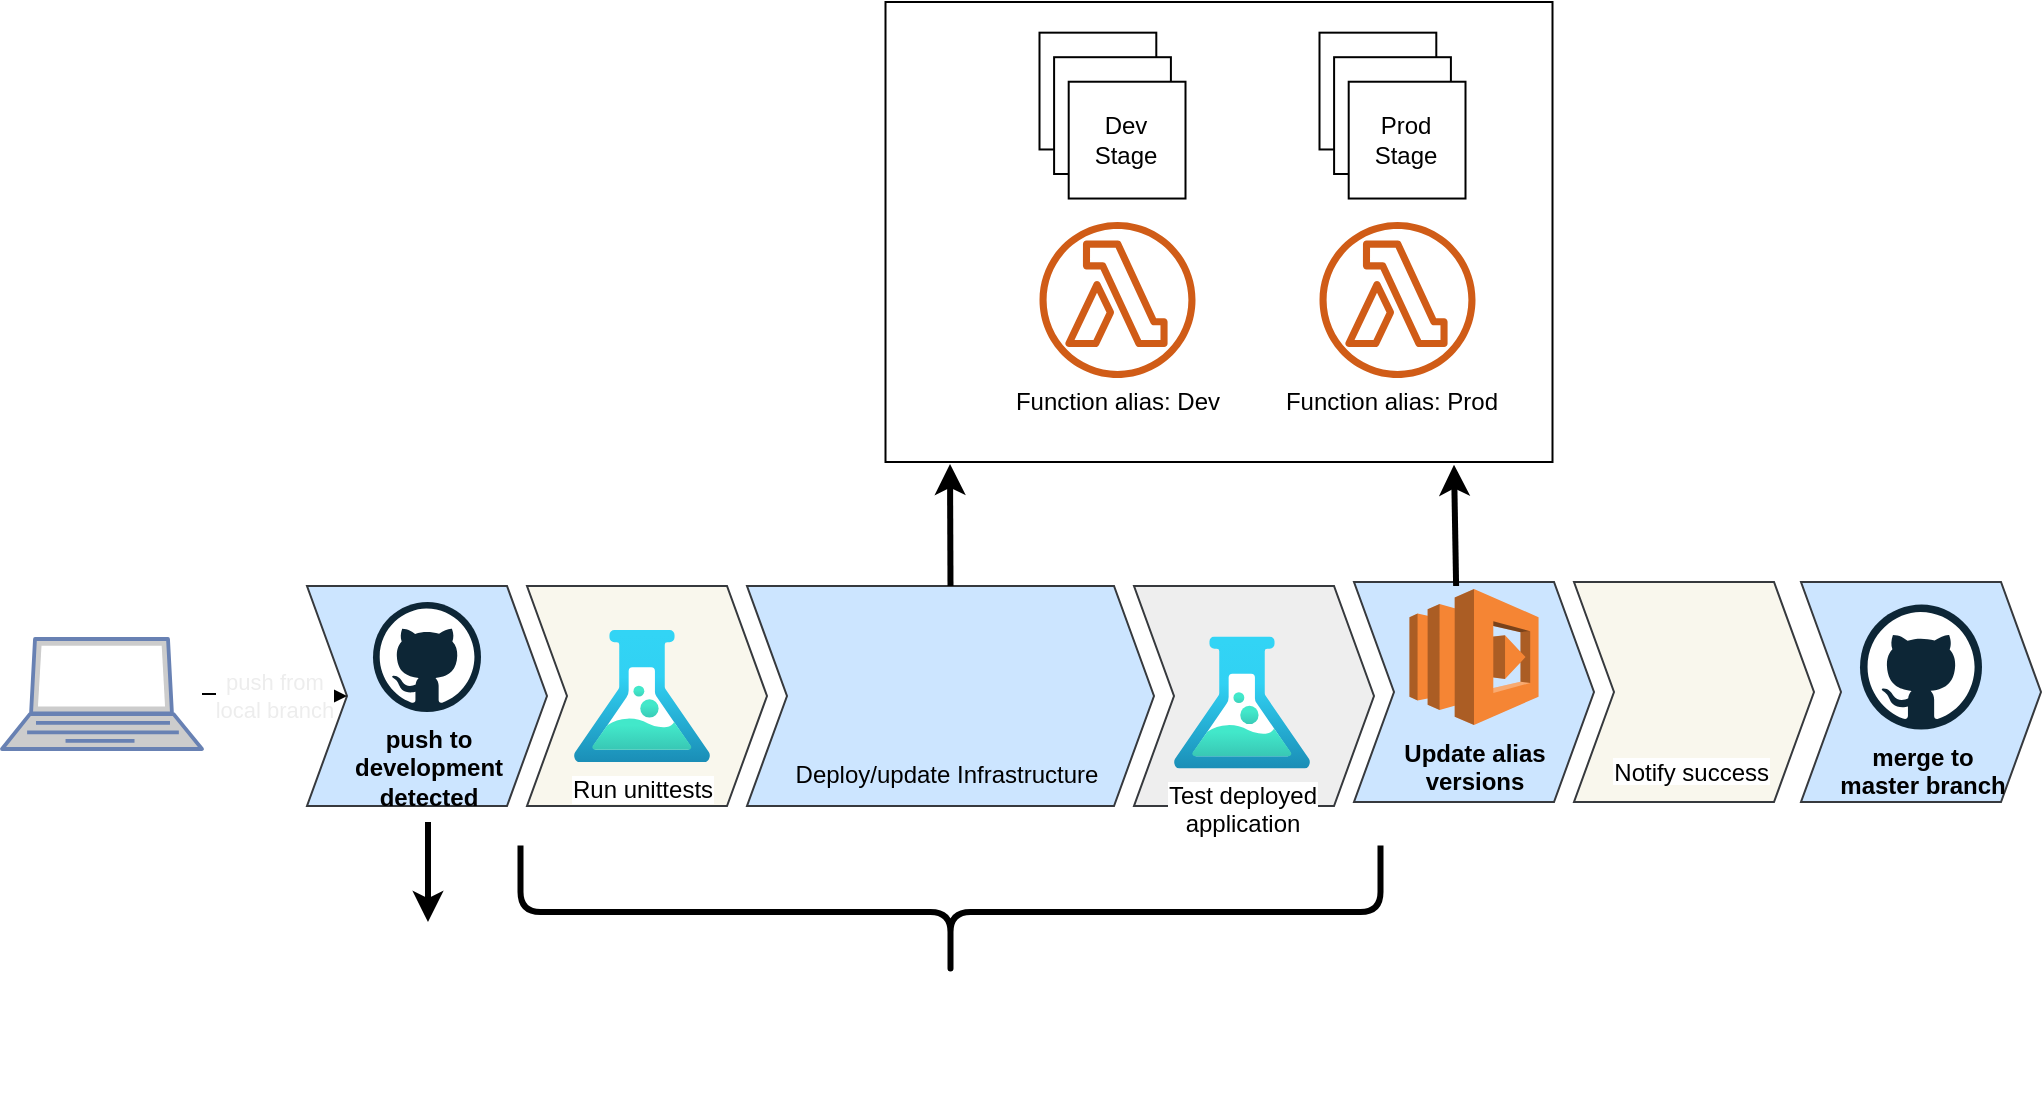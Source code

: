 <mxfile>
    <diagram id="DinOYG-t2vnIGwPmQIeH" name="Page-1">
        <mxGraphModel dx="1378" dy="760" grid="1" gridSize="10" guides="1" tooltips="1" connect="1" arrows="1" fold="1" page="1" pageScale="1" pageWidth="850" pageHeight="1100" math="0" shadow="0">
            <root>
                <mxCell id="0"/>
                <mxCell id="1" parent="0"/>
                <mxCell id="73" style="edgeStyle=orthogonalEdgeStyle;rounded=0;orthogonalLoop=1;jettySize=auto;html=1;strokeWidth=3;" parent="1" edge="1">
                    <mxGeometry relative="1" as="geometry">
                        <mxPoint x="227" y="450" as="sourcePoint"/>
                        <mxPoint x="227" y="500" as="targetPoint"/>
                        <Array as="points">
                            <mxPoint x="227" y="480"/>
                            <mxPoint x="227" y="480"/>
                        </Array>
                    </mxGeometry>
                </mxCell>
                <mxCell id="2" value="" style="shape=step;perimeter=stepPerimeter;whiteSpace=wrap;html=1;fixedSize=1;fillColor=#cce5ff;strokeColor=#36393d;" parent="1" vertex="1">
                    <mxGeometry x="166.5" y="332" width="120" height="110" as="geometry"/>
                </mxCell>
                <mxCell id="3" value="" style="shape=step;perimeter=stepPerimeter;whiteSpace=wrap;html=1;fixedSize=1;fillColor=#f9f7ed;strokeColor=#36393d;" parent="1" vertex="1">
                    <mxGeometry x="276.5" y="332" width="120" height="110" as="geometry"/>
                </mxCell>
                <mxCell id="4" value="" style="shape=step;perimeter=stepPerimeter;whiteSpace=wrap;html=1;fixedSize=1;fillColor=#cce5ff;strokeColor=#36393d;" parent="1" vertex="1">
                    <mxGeometry x="386.5" y="332" width="203.5" height="110" as="geometry"/>
                </mxCell>
                <mxCell id="5" value="" style="shape=step;perimeter=stepPerimeter;whiteSpace=wrap;html=1;fixedSize=1;fillColor=#eeeeee;strokeColor=#36393d;" parent="1" vertex="1">
                    <mxGeometry x="580" y="332" width="120" height="110" as="geometry"/>
                </mxCell>
                <mxCell id="6" value="&lt;font color=&quot;#000000&quot;&gt;&lt;b&gt;push to &lt;br&gt;development&lt;br&gt;detected&lt;/b&gt;&lt;br&gt;&lt;/font&gt;" style="dashed=0;outlineConnect=0;html=1;align=center;labelPosition=center;verticalLabelPosition=bottom;verticalAlign=top;shape=mxgraph.weblogos.github" parent="1" vertex="1">
                    <mxGeometry x="199.5" y="340" width="54" height="55" as="geometry"/>
                </mxCell>
                <mxCell id="80" value="&lt;font color=&quot;#ededed&quot;&gt;push from&lt;br&gt;local branch&lt;/font&gt;" style="edgeStyle=orthogonalEdgeStyle;rounded=0;orthogonalLoop=1;jettySize=auto;html=1;fontColor=#000000;" edge="1" parent="1" source="9" target="2">
                    <mxGeometry relative="1" as="geometry"/>
                </mxCell>
                <mxCell id="9" value="" style="fontColor=#0066CC;verticalAlign=top;verticalLabelPosition=bottom;labelPosition=center;align=center;html=1;outlineConnect=0;fillColor=#CCCCCC;strokeColor=#6881B3;gradientColor=none;gradientDirection=north;strokeWidth=2;shape=mxgraph.networks.laptop;" parent="1" vertex="1">
                    <mxGeometry x="14" y="358.5" width="100" height="55" as="geometry"/>
                </mxCell>
                <mxCell id="10" value="Deploy/update Infrastructure" style="shape=image;verticalLabelPosition=bottom;labelBackgroundColor=none;verticalAlign=top;aspect=fixed;imageAspect=0;image=https://dashboard.snapcraft.io/site_media/appmedia/2019/11/terraform.png;fontColor=#000000;" parent="1" vertex="1">
                    <mxGeometry x="450.25" y="340" width="72.5" height="72.5" as="geometry"/>
                </mxCell>
                <mxCell id="11" value="" style="group" parent="1" vertex="1" connectable="0">
                    <mxGeometry x="306.5" y="347.5" width="80" height="66" as="geometry"/>
                </mxCell>
                <mxCell id="77" value="" style="group" vertex="1" connectable="0" parent="11">
                    <mxGeometry y="-4" width="80" height="70" as="geometry"/>
                </mxCell>
                <mxCell id="79" value="" style="group" vertex="1" connectable="0" parent="77">
                    <mxGeometry x="-6.5" y="6.5" width="80" height="70" as="geometry"/>
                </mxCell>
                <mxCell id="7" value="Run unittests" style="aspect=fixed;html=1;points=[];align=center;image;fontSize=12;image=img/lib/azure2/general/Load_Test.svg;" parent="79" vertex="1">
                    <mxGeometry y="4" width="68" height="66" as="geometry"/>
                </mxCell>
                <mxCell id="8" value="" style="shape=image;verticalLabelPosition=bottom;labelBackgroundColor=#ffffff;verticalAlign=top;aspect=fixed;imageAspect=0;image=https://upload.wikimedia.org/wikipedia/commons/thumb/c/c3/Python-logo-notext.svg/1200px-Python-logo-notext.svg.png;" parent="79" vertex="1">
                    <mxGeometry x="40" width="40" height="40" as="geometry"/>
                </mxCell>
                <mxCell id="16" value="" style="shape=step;perimeter=stepPerimeter;whiteSpace=wrap;html=1;fixedSize=1;fillColor=#cce5ff;strokeColor=#36393d;" parent="1" vertex="1">
                    <mxGeometry x="690" y="330" width="120" height="110" as="geometry"/>
                </mxCell>
                <mxCell id="15" value="&lt;font color=&quot;#000000&quot;&gt;&lt;b&gt;Update alias &lt;br&gt;versions&lt;/b&gt;&lt;/font&gt;" style="outlineConnect=0;dashed=0;verticalLabelPosition=bottom;verticalAlign=top;align=center;html=1;shape=mxgraph.aws3.lambda;fillColor=#F58534;gradientColor=none;" parent="1" vertex="1">
                    <mxGeometry x="717.72" y="333.5" width="64.56" height="68" as="geometry"/>
                </mxCell>
                <mxCell id="17" value="" style="shape=step;perimeter=stepPerimeter;whiteSpace=wrap;html=1;fixedSize=1;fillColor=#cce5ff;strokeColor=#36393d;" parent="1" vertex="1">
                    <mxGeometry x="913.5" y="330" width="120" height="110" as="geometry"/>
                </mxCell>
                <mxCell id="18" value="&lt;font color=&quot;#000000&quot;&gt;&lt;b&gt;merge to &lt;br&gt;master branch&lt;/b&gt;&lt;/font&gt;" style="dashed=0;outlineConnect=0;html=1;align=center;labelPosition=center;verticalLabelPosition=bottom;verticalAlign=top;shape=mxgraph.weblogos.github" parent="1" vertex="1">
                    <mxGeometry x="943" y="341.25" width="61" height="62.5" as="geometry"/>
                </mxCell>
                <mxCell id="21" value="" style="group" parent="1" vertex="1" connectable="0">
                    <mxGeometry x="461.75" y="513" width="59.75" height="73.25" as="geometry"/>
                </mxCell>
                <mxCell id="19" value="" style="shape=image;verticalLabelPosition=bottom;labelBackgroundColor=#ffffff;verticalAlign=top;aspect=fixed;imageAspect=0;image=https://cdn.worldvectorlogo.com/logos/slack-1.svg;" parent="21" vertex="1">
                    <mxGeometry y="7.146" width="59.75" height="59.75" as="geometry"/>
                </mxCell>
                <mxCell id="20" value="" style="shape=image;verticalLabelPosition=bottom;labelBackgroundColor=#ffffff;verticalAlign=top;aspect=fixed;imageAspect=0;image=https://upload.wikimedia.org/wikipedia/commons/thumb/c/cc/Cross_red_circle.svg/1200px-Cross_red_circle.svg.png;" parent="21" vertex="1">
                    <mxGeometry x="32.297" width="23.577" height="23.577" as="geometry"/>
                </mxCell>
                <mxCell id="55" value="" style="endArrow=classic;html=1;exitX=0.5;exitY=0;exitDx=0;exitDy=0;strokeWidth=3;" parent="1" source="4" edge="1">
                    <mxGeometry width="50" height="50" relative="1" as="geometry">
                        <mxPoint x="250" y="300" as="sourcePoint"/>
                        <mxPoint x="488" y="271" as="targetPoint"/>
                    </mxGeometry>
                </mxCell>
                <mxCell id="58" value="" style="endArrow=classic;html=1;exitX=0.5;exitY=0;exitDx=0;exitDy=0;entryX=0.167;entryY=1.006;entryDx=0;entryDy=0;strokeWidth=3;entryPerimeter=0;" parent="1" edge="1">
                    <mxGeometry width="50" height="50" relative="1" as="geometry">
                        <mxPoint x="741.06" y="332" as="sourcePoint"/>
                        <mxPoint x="740.004" y="271.38" as="targetPoint"/>
                    </mxGeometry>
                </mxCell>
                <mxCell id="66" value="" style="shape=step;perimeter=stepPerimeter;whiteSpace=wrap;html=1;fixedSize=1;fillColor=#f9f7ed;strokeColor=#36393d;" parent="1" vertex="1">
                    <mxGeometry x="800" y="330" width="120" height="110" as="geometry"/>
                </mxCell>
                <mxCell id="72" value="" style="group" parent="1" vertex="1" connectable="0">
                    <mxGeometry x="199.5" y="500" width="60.5" height="70" as="geometry"/>
                </mxCell>
                <mxCell id="68" value="" style="shape=image;verticalLabelPosition=bottom;labelBackgroundColor=#ffffff;verticalAlign=top;aspect=fixed;imageAspect=0;image=https://cdn.worldvectorlogo.com/logos/slack-1.svg;" parent="72" vertex="1">
                    <mxGeometry y="6.829" width="60.5" height="60.5" as="geometry"/>
                </mxCell>
                <mxCell id="71" value="" style="shape=image;verticalLabelPosition=bottom;labelBackgroundColor=#ffffff;verticalAlign=top;aspect=fixed;imageAspect=0;image=https://icons.iconarchive.com/icons/custom-icon-design/flatastic-9/512/Start-icon.png;" parent="72" vertex="1">
                    <mxGeometry x="37.281" width="20.93" height="20.93" as="geometry"/>
                </mxCell>
                <mxCell id="63" value="" style="group" parent="1" vertex="1" connectable="0">
                    <mxGeometry x="826.63" y="341.25" width="66.75" height="70" as="geometry"/>
                </mxCell>
                <mxCell id="60" value="Notify success" style="shape=image;verticalLabelPosition=bottom;labelBackgroundColor=#ffffff;verticalAlign=top;aspect=fixed;imageAspect=0;image=https://cdn.worldvectorlogo.com/logos/slack-1.svg;fontColor=#000000;" parent="63" vertex="1">
                    <mxGeometry y="5.572" width="64.428" height="64.428" as="geometry"/>
                </mxCell>
                <mxCell id="62" value="" style="shape=image;verticalLabelPosition=bottom;labelBackgroundColor=#ffffff;verticalAlign=top;aspect=fixed;imageAspect=0;image=https://upload.wikimedia.org/wikipedia/commons/thumb/e/e0/Check_green_icon.svg/2048px-Check_green_icon.svg.png;" parent="63" vertex="1">
                    <mxGeometry x="41.313" width="24.552" height="24.552" as="geometry"/>
                </mxCell>
                <mxCell id="74" value="" style="shape=curlyBracket;whiteSpace=wrap;html=1;rounded=1;strokeWidth=3;rotation=-90;" parent="1" vertex="1">
                    <mxGeometry x="455" y="280" width="66.5" height="430" as="geometry"/>
                </mxCell>
                <mxCell id="27" value="" style="rounded=0;whiteSpace=wrap;html=1;" parent="1" vertex="1">
                    <mxGeometry x="455.75" y="40" width="333.5" height="230.0" as="geometry"/>
                </mxCell>
                <mxCell id="32" value="" style="shape=image;verticalLabelPosition=bottom;labelBackgroundColor=#ffffff;verticalAlign=top;aspect=fixed;imageAspect=0;image=https://logos-world.net/wp-content/uploads/2021/08/Amazon-Web-Services-AWS-Emblem.png;" parent="1" vertex="1">
                    <mxGeometry x="457.26" y="42" width="70.99" height="40" as="geometry"/>
                </mxCell>
                <mxCell id="37" value="" style="group" parent="1" vertex="1" connectable="0">
                    <mxGeometry x="532.75" y="55.333" width="73" height="122.667" as="geometry"/>
                </mxCell>
                <mxCell id="34" value="" style="whiteSpace=wrap;html=1;aspect=fixed;" parent="37" vertex="1">
                    <mxGeometry width="58.4" height="58.4" as="geometry"/>
                </mxCell>
                <mxCell id="35" value="" style="whiteSpace=wrap;html=1;aspect=fixed;" parent="37" vertex="1">
                    <mxGeometry x="7.3" y="12.267" width="58.4" height="58.4" as="geometry"/>
                </mxCell>
                <mxCell id="36" value="Dev Stage" style="whiteSpace=wrap;html=1;aspect=fixed;" parent="37" vertex="1">
                    <mxGeometry x="14.6" y="24.533" width="58.4" height="58.4" as="geometry"/>
                </mxCell>
                <mxCell id="38" value="" style="group" parent="1" vertex="1" connectable="0">
                    <mxGeometry x="672.75" y="55.333" width="73" height="122.667" as="geometry"/>
                </mxCell>
                <mxCell id="39" value="" style="whiteSpace=wrap;html=1;aspect=fixed;" parent="38" vertex="1">
                    <mxGeometry width="58.4" height="58.4" as="geometry"/>
                </mxCell>
                <mxCell id="40" value="" style="whiteSpace=wrap;html=1;aspect=fixed;" parent="38" vertex="1">
                    <mxGeometry x="7.3" y="12.267" width="58.4" height="58.4" as="geometry"/>
                </mxCell>
                <mxCell id="41" value="Prod Stage" style="whiteSpace=wrap;html=1;aspect=fixed;" parent="38" vertex="1">
                    <mxGeometry x="14.6" y="24.533" width="58.4" height="58.4" as="geometry"/>
                </mxCell>
                <mxCell id="22" value="" style="outlineConnect=0;fontColor=#232F3E;gradientColor=none;fillColor=#D05C17;strokeColor=none;dashed=0;verticalLabelPosition=bottom;verticalAlign=top;align=center;html=1;fontSize=12;fontStyle=0;aspect=fixed;pointerEvents=1;shape=mxgraph.aws4.lambda_function;" parent="1" vertex="1">
                    <mxGeometry x="532.75" y="150" width="78" height="78" as="geometry"/>
                </mxCell>
                <mxCell id="54" value="" style="outlineConnect=0;fontColor=#232F3E;gradientColor=none;fillColor=#D05C17;strokeColor=none;dashed=0;verticalLabelPosition=bottom;verticalAlign=top;align=center;html=1;fontSize=12;fontStyle=0;aspect=fixed;pointerEvents=1;shape=mxgraph.aws4.lambda_function;" parent="1" vertex="1">
                    <mxGeometry x="672.75" y="150" width="78" height="78" as="geometry"/>
                </mxCell>
                <mxCell id="56" value="Function alias: Dev" style="text;html=1;strokeColor=none;fillColor=none;align=center;verticalAlign=middle;whiteSpace=wrap;rounded=0;" parent="1" vertex="1">
                    <mxGeometry x="511.63" y="230" width="120.25" height="20" as="geometry"/>
                </mxCell>
                <mxCell id="57" value="Function alias: Prod" style="text;html=1;strokeColor=none;fillColor=none;align=center;verticalAlign=middle;whiteSpace=wrap;rounded=0;" parent="1" vertex="1">
                    <mxGeometry x="649.13" y="230" width="120.25" height="20" as="geometry"/>
                </mxCell>
                <mxCell id="25" value="" style="shape=image;verticalLabelPosition=bottom;labelBackgroundColor=#ffffff;verticalAlign=top;aspect=fixed;imageAspect=0;image=https://cdn.freebiesupply.com/logos/large/2x/aws-api-gateway-logo-png-transparent.png;" parent="1" vertex="1">
                    <mxGeometry x="425" y="115" width="66" height="80" as="geometry"/>
                </mxCell>
                <mxCell id="76" value="" style="group" vertex="1" connectable="0" parent="1">
                    <mxGeometry x="610" y="347.25" width="80" height="70.75" as="geometry"/>
                </mxCell>
                <mxCell id="78" value="" style="group" vertex="1" connectable="0" parent="76">
                    <mxGeometry x="-10" y="2.75" width="80" height="73.25" as="geometry"/>
                </mxCell>
                <mxCell id="13" value="Test deployed &lt;br&gt;application" style="aspect=fixed;html=1;points=[];align=center;image;fontSize=12;image=img/lib/azure2/general/Load_Test.svg;" parent="78" vertex="1">
                    <mxGeometry y="7.25" width="68" height="66" as="geometry"/>
                </mxCell>
                <mxCell id="14" value="" style="shape=image;verticalLabelPosition=bottom;labelBackgroundColor=#ffffff;verticalAlign=top;aspect=fixed;imageAspect=0;image=https://upload.wikimedia.org/wikipedia/commons/thumb/c/c3/Python-logo-notext.svg/1200px-Python-logo-notext.svg.png;" parent="78" vertex="1">
                    <mxGeometry x="40" width="40" height="40" as="geometry"/>
                </mxCell>
            </root>
        </mxGraphModel>
    </diagram>
</mxfile>